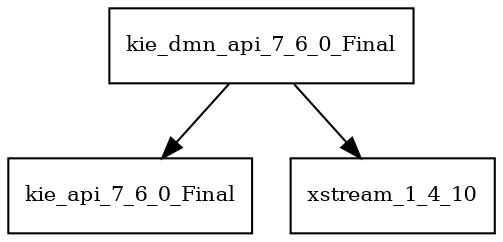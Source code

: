digraph kie_dmn_api_7_6_0_Final_dependencies {
  node [shape = box, fontsize=10.0];
  kie_dmn_api_7_6_0_Final -> kie_api_7_6_0_Final;
  kie_dmn_api_7_6_0_Final -> xstream_1_4_10;
}
